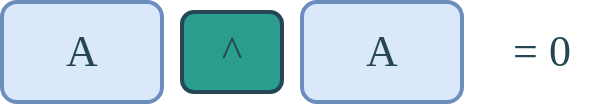 <mxfile version="24.2.5" type="device">
  <diagram name="Page-1" id="gSqhiJkrNYTWKnmw8Ukt">
    <mxGraphModel dx="1434" dy="835" grid="1" gridSize="10" guides="1" tooltips="1" connect="1" arrows="1" fold="1" page="1" pageScale="1" pageWidth="850" pageHeight="1100" math="0" shadow="0">
      <root>
        <mxCell id="0" />
        <mxCell id="1" parent="0" />
        <mxCell id="YputKyTv26udTM_MxO3S-1" value="A" style="rounded=1;whiteSpace=wrap;html=1;shadow=0;strokeColor=#6c8ebf;strokeWidth=2;fontFamily=Ubuntu;fontSize=22;fontColor=#264653;fontStyle=0;fillColor=#dae8fc;" vertex="1" parent="1">
          <mxGeometry x="170" y="250" width="80" height="50" as="geometry" />
        </mxCell>
        <mxCell id="YputKyTv26udTM_MxO3S-2" value="A" style="rounded=1;whiteSpace=wrap;html=1;shadow=0;strokeColor=#6c8ebf;strokeWidth=2;fontFamily=Ubuntu;fontSize=22;fontColor=#264653;fontStyle=0;fillColor=#dae8fc;" vertex="1" parent="1">
          <mxGeometry x="320" y="250" width="80" height="50" as="geometry" />
        </mxCell>
        <mxCell id="YputKyTv26udTM_MxO3S-3" value="^" style="rounded=1;whiteSpace=wrap;html=1;shadow=0;strokeWidth=2;fontFamily=Ubuntu;fontSize=22;fontColor=#264653;fontStyle=0;fillColor=#2a9d8f;strokeColor=#264653;" vertex="1" parent="1">
          <mxGeometry x="260" y="255" width="50" height="40" as="geometry" />
        </mxCell>
        <mxCell id="YputKyTv26udTM_MxO3S-4" value="= 0" style="text;html=1;align=center;verticalAlign=middle;whiteSpace=wrap;rounded=0;fontFamily=Ubuntu;fontSize=22;fontColor=#264653;fontStyle=0;" vertex="1" parent="1">
          <mxGeometry x="410" y="260" width="60" height="30" as="geometry" />
        </mxCell>
      </root>
    </mxGraphModel>
  </diagram>
</mxfile>
